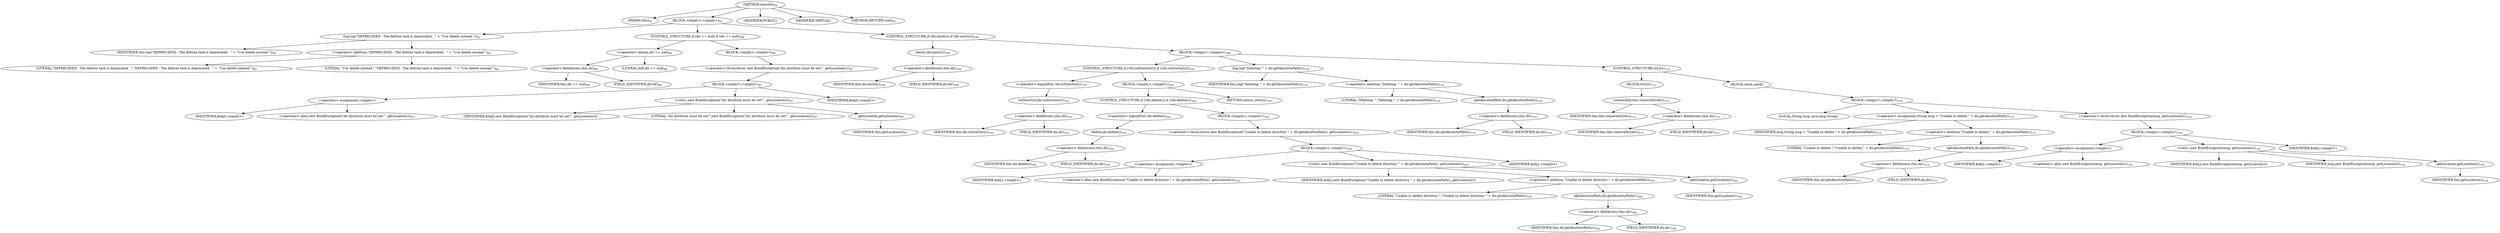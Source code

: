 digraph "execute" {  
"34" [label = <(METHOD,execute)<SUB>92</SUB>> ]
"6" [label = <(PARAM,this)<SUB>92</SUB>> ]
"35" [label = <(BLOCK,&lt;empty&gt;,&lt;empty&gt;)<SUB>92</SUB>> ]
"36" [label = <(log,log(&quot;DEPRECATED - The deltree task is deprecated.  &quot; + &quot;Use delete instead.&quot;))<SUB>93</SUB>> ]
"5" [label = <(IDENTIFIER,this,log(&quot;DEPRECATED - The deltree task is deprecated.  &quot; + &quot;Use delete instead.&quot;))<SUB>93</SUB>> ]
"37" [label = <(&lt;operator&gt;.addition,&quot;DEPRECATED - The deltree task is deprecated.  &quot; + &quot;Use delete instead.&quot;)<SUB>93</SUB>> ]
"38" [label = <(LITERAL,&quot;DEPRECATED - The deltree task is deprecated.  &quot;,&quot;DEPRECATED - The deltree task is deprecated.  &quot; + &quot;Use delete instead.&quot;)<SUB>93</SUB>> ]
"39" [label = <(LITERAL,&quot;Use delete instead.&quot;,&quot;DEPRECATED - The deltree task is deprecated.  &quot; + &quot;Use delete instead.&quot;)<SUB>94</SUB>> ]
"40" [label = <(CONTROL_STRUCTURE,if (dir == null),if (dir == null))<SUB>96</SUB>> ]
"41" [label = <(&lt;operator&gt;.equals,dir == null)<SUB>96</SUB>> ]
"42" [label = <(&lt;operator&gt;.fieldAccess,this.dir)<SUB>96</SUB>> ]
"43" [label = <(IDENTIFIER,this,dir == null)<SUB>96</SUB>> ]
"44" [label = <(FIELD_IDENTIFIER,dir,dir)<SUB>96</SUB>> ]
"45" [label = <(LITERAL,null,dir == null)<SUB>96</SUB>> ]
"46" [label = <(BLOCK,&lt;empty&gt;,&lt;empty&gt;)<SUB>96</SUB>> ]
"47" [label = <(&lt;operator&gt;.throw,throw new BuildException(&quot;dir attribute must be set!&quot;, getLocation());)<SUB>97</SUB>> ]
"48" [label = <(BLOCK,&lt;empty&gt;,&lt;empty&gt;)<SUB>97</SUB>> ]
"49" [label = <(&lt;operator&gt;.assignment,&lt;empty&gt;)> ]
"50" [label = <(IDENTIFIER,$obj0,&lt;empty&gt;)> ]
"51" [label = <(&lt;operator&gt;.alloc,new BuildException(&quot;dir attribute must be set!&quot;, getLocation()))<SUB>97</SUB>> ]
"52" [label = <(&lt;init&gt;,new BuildException(&quot;dir attribute must be set!&quot;, getLocation()))<SUB>97</SUB>> ]
"53" [label = <(IDENTIFIER,$obj0,new BuildException(&quot;dir attribute must be set!&quot;, getLocation()))> ]
"54" [label = <(LITERAL,&quot;dir attribute must be set!&quot;,new BuildException(&quot;dir attribute must be set!&quot;, getLocation()))<SUB>97</SUB>> ]
"55" [label = <(getLocation,getLocation())<SUB>97</SUB>> ]
"7" [label = <(IDENTIFIER,this,getLocation())<SUB>97</SUB>> ]
"56" [label = <(IDENTIFIER,$obj0,&lt;empty&gt;)> ]
"57" [label = <(CONTROL_STRUCTURE,if (dir.exists()),if (dir.exists()))<SUB>100</SUB>> ]
"58" [label = <(exists,dir.exists())<SUB>100</SUB>> ]
"59" [label = <(&lt;operator&gt;.fieldAccess,this.dir)<SUB>100</SUB>> ]
"60" [label = <(IDENTIFIER,this,dir.exists())<SUB>100</SUB>> ]
"61" [label = <(FIELD_IDENTIFIER,dir,dir)<SUB>100</SUB>> ]
"62" [label = <(BLOCK,&lt;empty&gt;,&lt;empty&gt;)<SUB>100</SUB>> ]
"63" [label = <(CONTROL_STRUCTURE,if (!dir.isDirectory()),if (!dir.isDirectory()))<SUB>101</SUB>> ]
"64" [label = <(&lt;operator&gt;.logicalNot,!dir.isDirectory())<SUB>101</SUB>> ]
"65" [label = <(isDirectory,dir.isDirectory())<SUB>101</SUB>> ]
"66" [label = <(&lt;operator&gt;.fieldAccess,this.dir)<SUB>101</SUB>> ]
"67" [label = <(IDENTIFIER,this,dir.isDirectory())<SUB>101</SUB>> ]
"68" [label = <(FIELD_IDENTIFIER,dir,dir)<SUB>101</SUB>> ]
"69" [label = <(BLOCK,&lt;empty&gt;,&lt;empty&gt;)<SUB>101</SUB>> ]
"70" [label = <(CONTROL_STRUCTURE,if (!dir.delete()),if (!dir.delete()))<SUB>102</SUB>> ]
"71" [label = <(&lt;operator&gt;.logicalNot,!dir.delete())<SUB>102</SUB>> ]
"72" [label = <(delete,dir.delete())<SUB>102</SUB>> ]
"73" [label = <(&lt;operator&gt;.fieldAccess,this.dir)<SUB>102</SUB>> ]
"74" [label = <(IDENTIFIER,this,dir.delete())<SUB>102</SUB>> ]
"75" [label = <(FIELD_IDENTIFIER,dir,dir)<SUB>102</SUB>> ]
"76" [label = <(BLOCK,&lt;empty&gt;,&lt;empty&gt;)<SUB>102</SUB>> ]
"77" [label = <(&lt;operator&gt;.throw,throw new BuildException(&quot;Unable to delete directory &quot; + dir.getAbsolutePath(), getLocation());)<SUB>103</SUB>> ]
"78" [label = <(BLOCK,&lt;empty&gt;,&lt;empty&gt;)<SUB>103</SUB>> ]
"79" [label = <(&lt;operator&gt;.assignment,&lt;empty&gt;)> ]
"80" [label = <(IDENTIFIER,$obj1,&lt;empty&gt;)> ]
"81" [label = <(&lt;operator&gt;.alloc,new BuildException(&quot;Unable to delete directory &quot; + dir.getAbsolutePath(), getLocation()))<SUB>103</SUB>> ]
"82" [label = <(&lt;init&gt;,new BuildException(&quot;Unable to delete directory &quot; + dir.getAbsolutePath(), getLocation()))<SUB>103</SUB>> ]
"83" [label = <(IDENTIFIER,$obj1,new BuildException(&quot;Unable to delete directory &quot; + dir.getAbsolutePath(), getLocation()))> ]
"84" [label = <(&lt;operator&gt;.addition,&quot;Unable to delete directory &quot; + dir.getAbsolutePath())<SUB>103</SUB>> ]
"85" [label = <(LITERAL,&quot;Unable to delete directory &quot;,&quot;Unable to delete directory &quot; + dir.getAbsolutePath())<SUB>103</SUB>> ]
"86" [label = <(getAbsolutePath,dir.getAbsolutePath())<SUB>104</SUB>> ]
"87" [label = <(&lt;operator&gt;.fieldAccess,this.dir)<SUB>104</SUB>> ]
"88" [label = <(IDENTIFIER,this,dir.getAbsolutePath())<SUB>104</SUB>> ]
"89" [label = <(FIELD_IDENTIFIER,dir,dir)<SUB>104</SUB>> ]
"90" [label = <(getLocation,getLocation())<SUB>105</SUB>> ]
"8" [label = <(IDENTIFIER,this,getLocation())<SUB>105</SUB>> ]
"91" [label = <(IDENTIFIER,$obj1,&lt;empty&gt;)> ]
"92" [label = <(RETURN,return;,return;)<SUB>107</SUB>> ]
"93" [label = <(log,log(&quot;Deleting: &quot; + dir.getAbsolutePath()))<SUB>110</SUB>> ]
"9" [label = <(IDENTIFIER,this,log(&quot;Deleting: &quot; + dir.getAbsolutePath()))<SUB>110</SUB>> ]
"94" [label = <(&lt;operator&gt;.addition,&quot;Deleting: &quot; + dir.getAbsolutePath())<SUB>110</SUB>> ]
"95" [label = <(LITERAL,&quot;Deleting: &quot;,&quot;Deleting: &quot; + dir.getAbsolutePath())<SUB>110</SUB>> ]
"96" [label = <(getAbsolutePath,dir.getAbsolutePath())<SUB>110</SUB>> ]
"97" [label = <(&lt;operator&gt;.fieldAccess,this.dir)<SUB>110</SUB>> ]
"98" [label = <(IDENTIFIER,this,dir.getAbsolutePath())<SUB>110</SUB>> ]
"99" [label = <(FIELD_IDENTIFIER,dir,dir)<SUB>110</SUB>> ]
"100" [label = <(CONTROL_STRUCTURE,try,try)<SUB>112</SUB>> ]
"101" [label = <(BLOCK,try,try)<SUB>112</SUB>> ]
"102" [label = <(removeDir,this.removeDir(dir))<SUB>113</SUB>> ]
"10" [label = <(IDENTIFIER,this,this.removeDir(dir))<SUB>113</SUB>> ]
"103" [label = <(&lt;operator&gt;.fieldAccess,this.dir)<SUB>113</SUB>> ]
"104" [label = <(IDENTIFIER,this,this.removeDir(dir))<SUB>113</SUB>> ]
"105" [label = <(FIELD_IDENTIFIER,dir,dir)<SUB>113</SUB>> ]
"106" [label = <(BLOCK,catch,catch)> ]
"107" [label = <(BLOCK,&lt;empty&gt;,&lt;empty&gt;)<SUB>114</SUB>> ]
"108" [label = <(LOCAL,String msg: java.lang.String)> ]
"109" [label = <(&lt;operator&gt;.assignment,String msg = &quot;Unable to delete &quot; + dir.getAbsolutePath())<SUB>115</SUB>> ]
"110" [label = <(IDENTIFIER,msg,String msg = &quot;Unable to delete &quot; + dir.getAbsolutePath())<SUB>115</SUB>> ]
"111" [label = <(&lt;operator&gt;.addition,&quot;Unable to delete &quot; + dir.getAbsolutePath())<SUB>115</SUB>> ]
"112" [label = <(LITERAL,&quot;Unable to delete &quot;,&quot;Unable to delete &quot; + dir.getAbsolutePath())<SUB>115</SUB>> ]
"113" [label = <(getAbsolutePath,dir.getAbsolutePath())<SUB>115</SUB>> ]
"114" [label = <(&lt;operator&gt;.fieldAccess,this.dir)<SUB>115</SUB>> ]
"115" [label = <(IDENTIFIER,this,dir.getAbsolutePath())<SUB>115</SUB>> ]
"116" [label = <(FIELD_IDENTIFIER,dir,dir)<SUB>115</SUB>> ]
"117" [label = <(&lt;operator&gt;.throw,throw new BuildException(msg, getLocation());)<SUB>116</SUB>> ]
"118" [label = <(BLOCK,&lt;empty&gt;,&lt;empty&gt;)<SUB>116</SUB>> ]
"119" [label = <(&lt;operator&gt;.assignment,&lt;empty&gt;)> ]
"120" [label = <(IDENTIFIER,$obj2,&lt;empty&gt;)> ]
"121" [label = <(&lt;operator&gt;.alloc,new BuildException(msg, getLocation()))<SUB>116</SUB>> ]
"122" [label = <(&lt;init&gt;,new BuildException(msg, getLocation()))<SUB>116</SUB>> ]
"123" [label = <(IDENTIFIER,$obj2,new BuildException(msg, getLocation()))> ]
"124" [label = <(IDENTIFIER,msg,new BuildException(msg, getLocation()))<SUB>116</SUB>> ]
"125" [label = <(getLocation,getLocation())<SUB>116</SUB>> ]
"11" [label = <(IDENTIFIER,this,getLocation())<SUB>116</SUB>> ]
"126" [label = <(IDENTIFIER,$obj2,&lt;empty&gt;)> ]
"127" [label = <(MODIFIER,PUBLIC)> ]
"128" [label = <(MODIFIER,VIRTUAL)> ]
"129" [label = <(METHOD_RETURN,void)<SUB>92</SUB>> ]
  "34" -> "6" 
  "34" -> "35" 
  "34" -> "127" 
  "34" -> "128" 
  "34" -> "129" 
  "35" -> "36" 
  "35" -> "40" 
  "35" -> "57" 
  "36" -> "5" 
  "36" -> "37" 
  "37" -> "38" 
  "37" -> "39" 
  "40" -> "41" 
  "40" -> "46" 
  "41" -> "42" 
  "41" -> "45" 
  "42" -> "43" 
  "42" -> "44" 
  "46" -> "47" 
  "47" -> "48" 
  "48" -> "49" 
  "48" -> "52" 
  "48" -> "56" 
  "49" -> "50" 
  "49" -> "51" 
  "52" -> "53" 
  "52" -> "54" 
  "52" -> "55" 
  "55" -> "7" 
  "57" -> "58" 
  "57" -> "62" 
  "58" -> "59" 
  "59" -> "60" 
  "59" -> "61" 
  "62" -> "63" 
  "62" -> "93" 
  "62" -> "100" 
  "63" -> "64" 
  "63" -> "69" 
  "64" -> "65" 
  "65" -> "66" 
  "66" -> "67" 
  "66" -> "68" 
  "69" -> "70" 
  "69" -> "92" 
  "70" -> "71" 
  "70" -> "76" 
  "71" -> "72" 
  "72" -> "73" 
  "73" -> "74" 
  "73" -> "75" 
  "76" -> "77" 
  "77" -> "78" 
  "78" -> "79" 
  "78" -> "82" 
  "78" -> "91" 
  "79" -> "80" 
  "79" -> "81" 
  "82" -> "83" 
  "82" -> "84" 
  "82" -> "90" 
  "84" -> "85" 
  "84" -> "86" 
  "86" -> "87" 
  "87" -> "88" 
  "87" -> "89" 
  "90" -> "8" 
  "93" -> "9" 
  "93" -> "94" 
  "94" -> "95" 
  "94" -> "96" 
  "96" -> "97" 
  "97" -> "98" 
  "97" -> "99" 
  "100" -> "101" 
  "100" -> "106" 
  "101" -> "102" 
  "102" -> "10" 
  "102" -> "103" 
  "103" -> "104" 
  "103" -> "105" 
  "106" -> "107" 
  "107" -> "108" 
  "107" -> "109" 
  "107" -> "117" 
  "109" -> "110" 
  "109" -> "111" 
  "111" -> "112" 
  "111" -> "113" 
  "113" -> "114" 
  "114" -> "115" 
  "114" -> "116" 
  "117" -> "118" 
  "118" -> "119" 
  "118" -> "122" 
  "118" -> "126" 
  "119" -> "120" 
  "119" -> "121" 
  "122" -> "123" 
  "122" -> "124" 
  "122" -> "125" 
  "125" -> "11" 
}
